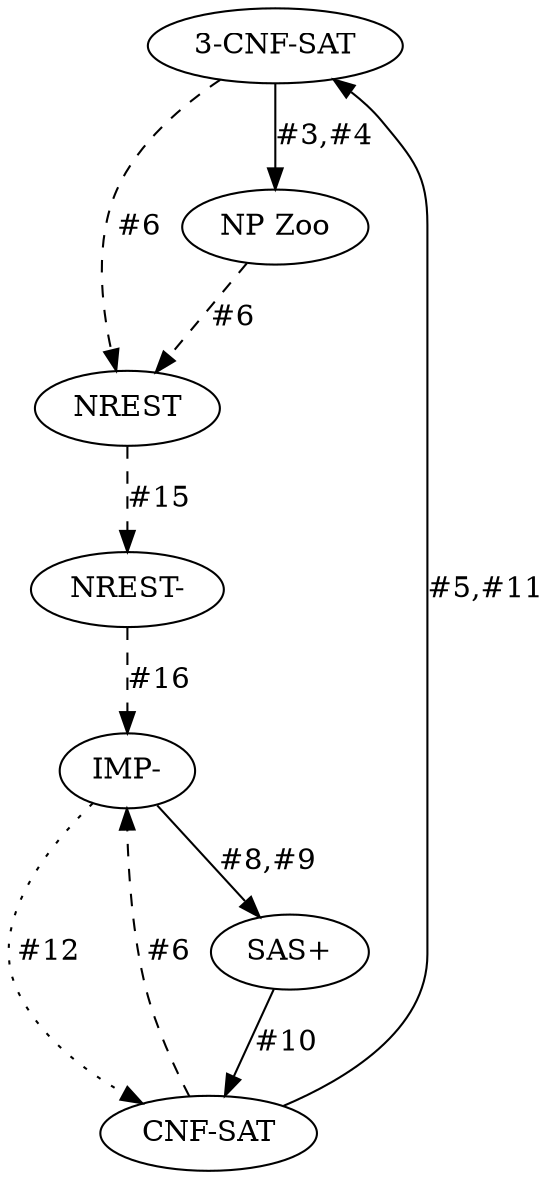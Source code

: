digraph plan {
three_cnf_sat [label="3-CNF-SAT"];
sat [label="CNF-SAT"];
whilet [label="NREST"];
whiletm [label="NREST-"];
impm [label="IMP-"];
sas_plus [label="SAS+"];
np_zoo [label="NP Zoo"];

three_cnf_sat -> whilet [style="dashed",label="#6"];
np_zoo -> whilet [style="dashed",label="#6"];
whilet -> whiletm [style="dashed",label="#15"];
whiletm -> impm [style="dashed",label="#16"];
impm -> sas_plus [label="#8,#9"];
sas_plus -> sat [label="#10"];
sat -> three_cnf_sat [label="#5,#11"];
impm -> sat [style="dotted",label="#12"];
three_cnf_sat -> np_zoo [label="#3,#4"];
sat -> impm [label="#6",style="dashed"];
}

